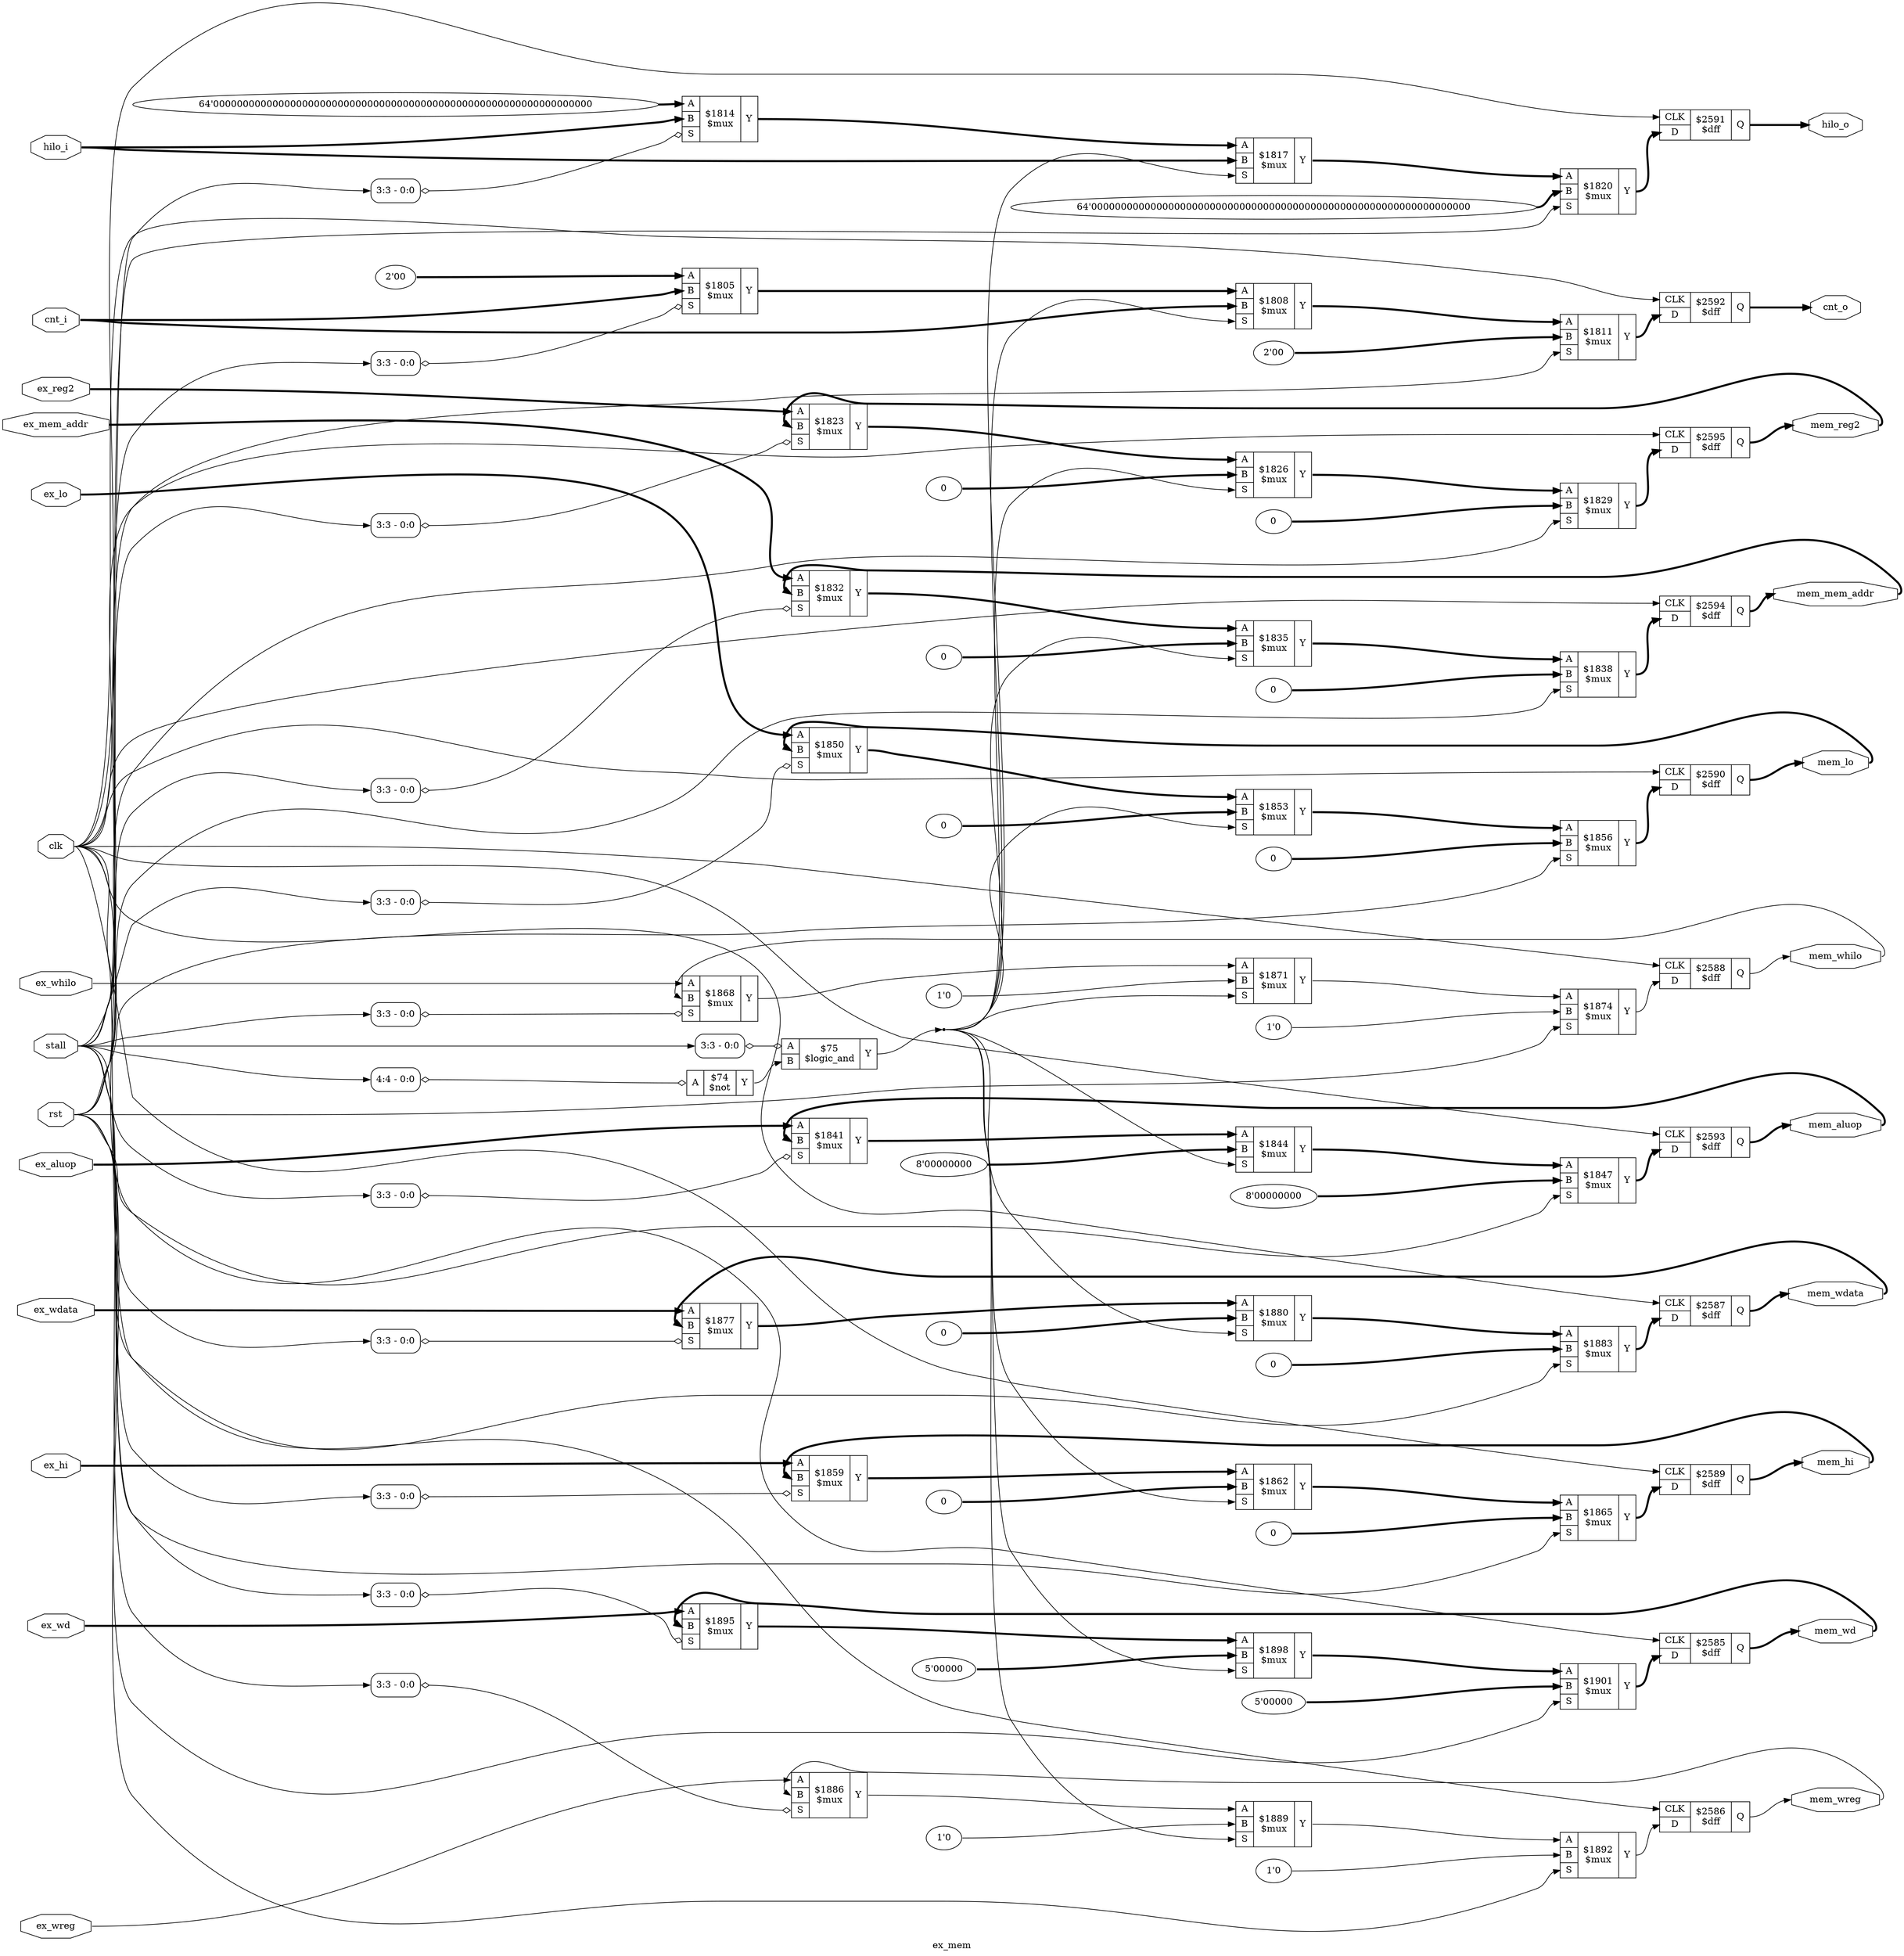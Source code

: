 digraph "ex_mem" {
label="ex_mem";
rankdir="LR";
remincross=true;
n36 [ shape=octagon, label="clk", color="black", fontcolor="black" ];
n37 [ shape=octagon, label="cnt_i", color="black", fontcolor="black" ];
n38 [ shape=octagon, label="cnt_o", color="black", fontcolor="black" ];
n39 [ shape=octagon, label="ex_aluop", color="black", fontcolor="black" ];
n40 [ shape=octagon, label="ex_hi", color="black", fontcolor="black" ];
n41 [ shape=octagon, label="ex_lo", color="black", fontcolor="black" ];
n42 [ shape=octagon, label="ex_mem_addr", color="black", fontcolor="black" ];
n43 [ shape=octagon, label="ex_reg2", color="black", fontcolor="black" ];
n44 [ shape=octagon, label="ex_wd", color="black", fontcolor="black" ];
n45 [ shape=octagon, label="ex_wdata", color="black", fontcolor="black" ];
n46 [ shape=octagon, label="ex_whilo", color="black", fontcolor="black" ];
n47 [ shape=octagon, label="ex_wreg", color="black", fontcolor="black" ];
n48 [ shape=octagon, label="hilo_i", color="black", fontcolor="black" ];
n49 [ shape=octagon, label="hilo_o", color="black", fontcolor="black" ];
n50 [ shape=octagon, label="mem_aluop", color="black", fontcolor="black" ];
n51 [ shape=octagon, label="mem_hi", color="black", fontcolor="black" ];
n52 [ shape=octagon, label="mem_lo", color="black", fontcolor="black" ];
n53 [ shape=octagon, label="mem_mem_addr", color="black", fontcolor="black" ];
n54 [ shape=octagon, label="mem_reg2", color="black", fontcolor="black" ];
n55 [ shape=octagon, label="mem_wd", color="black", fontcolor="black" ];
n56 [ shape=octagon, label="mem_wdata", color="black", fontcolor="black" ];
n57 [ shape=octagon, label="mem_whilo", color="black", fontcolor="black" ];
n58 [ shape=octagon, label="mem_wreg", color="black", fontcolor="black" ];
n59 [ shape=octagon, label="rst", color="black", fontcolor="black" ];
n60 [ shape=octagon, label="stall", color="black", fontcolor="black" ];
{ rank="source"; n36; n37; n39; n40; n41; n42; n43; n44; n45; n46; n47; n48; n59; n60;}
{ rank="sink"; n38; n49; n50; n51; n52; n53; n54; n55; n56; n57; n58;}
c63 [ shape=record, label="{{<p61> A}|$74\n$not|{<p62> Y}}" ];
x0 [ shape=record, style=rounded, label="<s0> 4:4 - 0:0 " ];
x0:e -> c63:p61:w [arrowhead=odiamond, arrowtail=odiamond, dir=both, color="black", label=""];
c65 [ shape=record, label="{{<p61> A|<p64> B}|$75\n$logic_and|{<p62> Y}}" ];
x1 [ shape=record, style=rounded, label="<s0> 3:3 - 0:0 " ];
x1:e -> c65:p61:w [arrowhead=odiamond, arrowtail=odiamond, dir=both, color="black", label=""];
c69 [ shape=record, label="{{<p66> CLK|<p67> D}|$2585\n$dff|{<p68> Q}}" ];
c70 [ shape=record, label="{{<p66> CLK|<p67> D}|$2586\n$dff|{<p68> Q}}" ];
c71 [ shape=record, label="{{<p66> CLK|<p67> D}|$2587\n$dff|{<p68> Q}}" ];
c72 [ shape=record, label="{{<p66> CLK|<p67> D}|$2588\n$dff|{<p68> Q}}" ];
c73 [ shape=record, label="{{<p66> CLK|<p67> D}|$2589\n$dff|{<p68> Q}}" ];
c74 [ shape=record, label="{{<p66> CLK|<p67> D}|$2590\n$dff|{<p68> Q}}" ];
c75 [ shape=record, label="{{<p66> CLK|<p67> D}|$2591\n$dff|{<p68> Q}}" ];
c76 [ shape=record, label="{{<p66> CLK|<p67> D}|$2592\n$dff|{<p68> Q}}" ];
c77 [ shape=record, label="{{<p66> CLK|<p67> D}|$2593\n$dff|{<p68> Q}}" ];
c78 [ shape=record, label="{{<p66> CLK|<p67> D}|$2594\n$dff|{<p68> Q}}" ];
c79 [ shape=record, label="{{<p66> CLK|<p67> D}|$2595\n$dff|{<p68> Q}}" ];
v2 [ label="2'00" ];
c81 [ shape=record, label="{{<p61> A|<p64> B|<p80> S}|$1805\n$mux|{<p62> Y}}" ];
x3 [ shape=record, style=rounded, label="<s0> 3:3 - 0:0 " ];
x3:e -> c81:p80:w [arrowhead=odiamond, arrowtail=odiamond, dir=both, color="black", label=""];
c82 [ shape=record, label="{{<p61> A|<p64> B|<p80> S}|$1808\n$mux|{<p62> Y}}" ];
v4 [ label="2'00" ];
c83 [ shape=record, label="{{<p61> A|<p64> B|<p80> S}|$1811\n$mux|{<p62> Y}}" ];
v5 [ label="64'0000000000000000000000000000000000000000000000000000000000000000" ];
c84 [ shape=record, label="{{<p61> A|<p64> B|<p80> S}|$1814\n$mux|{<p62> Y}}" ];
x6 [ shape=record, style=rounded, label="<s0> 3:3 - 0:0 " ];
x6:e -> c84:p80:w [arrowhead=odiamond, arrowtail=odiamond, dir=both, color="black", label=""];
c85 [ shape=record, label="{{<p61> A|<p64> B|<p80> S}|$1817\n$mux|{<p62> Y}}" ];
v7 [ label="64'0000000000000000000000000000000000000000000000000000000000000000" ];
c86 [ shape=record, label="{{<p61> A|<p64> B|<p80> S}|$1820\n$mux|{<p62> Y}}" ];
c87 [ shape=record, label="{{<p61> A|<p64> B|<p80> S}|$1823\n$mux|{<p62> Y}}" ];
x8 [ shape=record, style=rounded, label="<s0> 3:3 - 0:0 " ];
x8:e -> c87:p80:w [arrowhead=odiamond, arrowtail=odiamond, dir=both, color="black", label=""];
v9 [ label="0" ];
c88 [ shape=record, label="{{<p61> A|<p64> B|<p80> S}|$1826\n$mux|{<p62> Y}}" ];
v10 [ label="0" ];
c89 [ shape=record, label="{{<p61> A|<p64> B|<p80> S}|$1829\n$mux|{<p62> Y}}" ];
c90 [ shape=record, label="{{<p61> A|<p64> B|<p80> S}|$1832\n$mux|{<p62> Y}}" ];
x11 [ shape=record, style=rounded, label="<s0> 3:3 - 0:0 " ];
x11:e -> c90:p80:w [arrowhead=odiamond, arrowtail=odiamond, dir=both, color="black", label=""];
v12 [ label="0" ];
c91 [ shape=record, label="{{<p61> A|<p64> B|<p80> S}|$1835\n$mux|{<p62> Y}}" ];
v13 [ label="0" ];
c92 [ shape=record, label="{{<p61> A|<p64> B|<p80> S}|$1838\n$mux|{<p62> Y}}" ];
c93 [ shape=record, label="{{<p61> A|<p64> B|<p80> S}|$1841\n$mux|{<p62> Y}}" ];
x14 [ shape=record, style=rounded, label="<s0> 3:3 - 0:0 " ];
x14:e -> c93:p80:w [arrowhead=odiamond, arrowtail=odiamond, dir=both, color="black", label=""];
v15 [ label="8'00000000" ];
c94 [ shape=record, label="{{<p61> A|<p64> B|<p80> S}|$1844\n$mux|{<p62> Y}}" ];
v16 [ label="8'00000000" ];
c95 [ shape=record, label="{{<p61> A|<p64> B|<p80> S}|$1847\n$mux|{<p62> Y}}" ];
c96 [ shape=record, label="{{<p61> A|<p64> B|<p80> S}|$1850\n$mux|{<p62> Y}}" ];
x17 [ shape=record, style=rounded, label="<s0> 3:3 - 0:0 " ];
x17:e -> c96:p80:w [arrowhead=odiamond, arrowtail=odiamond, dir=both, color="black", label=""];
v18 [ label="0" ];
c97 [ shape=record, label="{{<p61> A|<p64> B|<p80> S}|$1853\n$mux|{<p62> Y}}" ];
v19 [ label="0" ];
c98 [ shape=record, label="{{<p61> A|<p64> B|<p80> S}|$1856\n$mux|{<p62> Y}}" ];
c99 [ shape=record, label="{{<p61> A|<p64> B|<p80> S}|$1859\n$mux|{<p62> Y}}" ];
x20 [ shape=record, style=rounded, label="<s0> 3:3 - 0:0 " ];
x20:e -> c99:p80:w [arrowhead=odiamond, arrowtail=odiamond, dir=both, color="black", label=""];
v21 [ label="0" ];
c100 [ shape=record, label="{{<p61> A|<p64> B|<p80> S}|$1862\n$mux|{<p62> Y}}" ];
v22 [ label="0" ];
c101 [ shape=record, label="{{<p61> A|<p64> B|<p80> S}|$1865\n$mux|{<p62> Y}}" ];
c102 [ shape=record, label="{{<p61> A|<p64> B|<p80> S}|$1868\n$mux|{<p62> Y}}" ];
x23 [ shape=record, style=rounded, label="<s0> 3:3 - 0:0 " ];
x23:e -> c102:p80:w [arrowhead=odiamond, arrowtail=odiamond, dir=both, color="black", label=""];
v24 [ label="1'0" ];
c103 [ shape=record, label="{{<p61> A|<p64> B|<p80> S}|$1871\n$mux|{<p62> Y}}" ];
v25 [ label="1'0" ];
c104 [ shape=record, label="{{<p61> A|<p64> B|<p80> S}|$1874\n$mux|{<p62> Y}}" ];
c105 [ shape=record, label="{{<p61> A|<p64> B|<p80> S}|$1877\n$mux|{<p62> Y}}" ];
x26 [ shape=record, style=rounded, label="<s0> 3:3 - 0:0 " ];
x26:e -> c105:p80:w [arrowhead=odiamond, arrowtail=odiamond, dir=both, color="black", label=""];
v27 [ label="0" ];
c106 [ shape=record, label="{{<p61> A|<p64> B|<p80> S}|$1880\n$mux|{<p62> Y}}" ];
v28 [ label="0" ];
c107 [ shape=record, label="{{<p61> A|<p64> B|<p80> S}|$1883\n$mux|{<p62> Y}}" ];
c108 [ shape=record, label="{{<p61> A|<p64> B|<p80> S}|$1886\n$mux|{<p62> Y}}" ];
x29 [ shape=record, style=rounded, label="<s0> 3:3 - 0:0 " ];
x29:e -> c108:p80:w [arrowhead=odiamond, arrowtail=odiamond, dir=both, color="black", label=""];
v30 [ label="1'0" ];
c109 [ shape=record, label="{{<p61> A|<p64> B|<p80> S}|$1889\n$mux|{<p62> Y}}" ];
v31 [ label="1'0" ];
c110 [ shape=record, label="{{<p61> A|<p64> B|<p80> S}|$1892\n$mux|{<p62> Y}}" ];
c111 [ shape=record, label="{{<p61> A|<p64> B|<p80> S}|$1895\n$mux|{<p62> Y}}" ];
x32 [ shape=record, style=rounded, label="<s0> 3:3 - 0:0 " ];
x32:e -> c111:p80:w [arrowhead=odiamond, arrowtail=odiamond, dir=both, color="black", label=""];
v33 [ label="5'00000" ];
c112 [ shape=record, label="{{<p61> A|<p64> B|<p80> S}|$1898\n$mux|{<p62> Y}}" ];
v34 [ label="5'00000" ];
c113 [ shape=record, label="{{<p61> A|<p64> B|<p80> S}|$1901\n$mux|{<p62> Y}}" ];
c83:p62:e -> c76:p67:w [color="black", style="setlinewidth(3)", label=""];
c104:p62:e -> c72:p67:w [color="black", label=""];
c110:p62:e -> c70:p67:w [color="black", label=""];
c63:p62:e -> c65:p64:w [color="black", label=""];
n13 [ shape=point ];
c65:p62:e -> n13:w [color="black", label=""];
n13:e -> c100:p80:w [color="black", label=""];
n13:e -> c103:p80:w [color="black", label=""];
n13:e -> c106:p80:w [color="black", label=""];
n13:e -> c109:p80:w [color="black", label=""];
n13:e -> c112:p80:w [color="black", label=""];
n13:e -> c82:p80:w [color="black", label=""];
n13:e -> c85:p80:w [color="black", label=""];
n13:e -> c88:p80:w [color="black", label=""];
n13:e -> c91:p80:w [color="black", label=""];
n13:e -> c94:p80:w [color="black", label=""];
n13:e -> c97:p80:w [color="black", label=""];
c81:p62:e -> c82:p61:w [color="black", style="setlinewidth(3)", label=""];
c82:p62:e -> c83:p61:w [color="black", style="setlinewidth(3)", label=""];
c84:p62:e -> c85:p61:w [color="black", style="setlinewidth(3)", label=""];
c85:p62:e -> c86:p61:w [color="black", style="setlinewidth(3)", label=""];
c87:p62:e -> c88:p61:w [color="black", style="setlinewidth(3)", label=""];
c88:p62:e -> c89:p61:w [color="black", style="setlinewidth(3)", label=""];
c86:p62:e -> c75:p67:w [color="black", style="setlinewidth(3)", label=""];
c90:p62:e -> c91:p61:w [color="black", style="setlinewidth(3)", label=""];
c91:p62:e -> c92:p61:w [color="black", style="setlinewidth(3)", label=""];
c93:p62:e -> c94:p61:w [color="black", style="setlinewidth(3)", label=""];
c94:p62:e -> c95:p61:w [color="black", style="setlinewidth(3)", label=""];
c96:p62:e -> c97:p61:w [color="black", style="setlinewidth(3)", label=""];
c97:p62:e -> c98:p61:w [color="black", style="setlinewidth(3)", label=""];
c99:p62:e -> c100:p61:w [color="black", style="setlinewidth(3)", label=""];
c100:p62:e -> c101:p61:w [color="black", style="setlinewidth(3)", label=""];
c102:p62:e -> c103:p61:w [color="black", label=""];
c103:p62:e -> c104:p61:w [color="black", label=""];
c95:p62:e -> c77:p67:w [color="black", style="setlinewidth(3)", label=""];
c105:p62:e -> c106:p61:w [color="black", style="setlinewidth(3)", label=""];
c106:p62:e -> c107:p61:w [color="black", style="setlinewidth(3)", label=""];
c108:p62:e -> c109:p61:w [color="black", label=""];
c109:p62:e -> c110:p61:w [color="black", label=""];
c111:p62:e -> c112:p61:w [color="black", style="setlinewidth(3)", label=""];
c112:p62:e -> c113:p61:w [color="black", style="setlinewidth(3)", label=""];
n36:e -> c69:p66:w [color="black", label=""];
n36:e -> c70:p66:w [color="black", label=""];
n36:e -> c71:p66:w [color="black", label=""];
n36:e -> c72:p66:w [color="black", label=""];
n36:e -> c73:p66:w [color="black", label=""];
n36:e -> c74:p66:w [color="black", label=""];
n36:e -> c75:p66:w [color="black", label=""];
n36:e -> c76:p66:w [color="black", label=""];
n36:e -> c77:p66:w [color="black", label=""];
n36:e -> c78:p66:w [color="black", label=""];
n36:e -> c79:p66:w [color="black", label=""];
n37:e -> c81:p64:w [color="black", style="setlinewidth(3)", label=""];
n37:e -> c82:p64:w [color="black", style="setlinewidth(3)", label=""];
c76:p68:e -> n38:w [color="black", style="setlinewidth(3)", label=""];
n39:e -> c93:p61:w [color="black", style="setlinewidth(3)", label=""];
c101:p62:e -> c73:p67:w [color="black", style="setlinewidth(3)", label=""];
n40:e -> c99:p61:w [color="black", style="setlinewidth(3)", label=""];
n41:e -> c96:p61:w [color="black", style="setlinewidth(3)", label=""];
n42:e -> c90:p61:w [color="black", style="setlinewidth(3)", label=""];
n43:e -> c87:p61:w [color="black", style="setlinewidth(3)", label=""];
n44:e -> c111:p61:w [color="black", style="setlinewidth(3)", label=""];
n45:e -> c105:p61:w [color="black", style="setlinewidth(3)", label=""];
n46:e -> c102:p61:w [color="black", label=""];
n47:e -> c108:p61:w [color="black", label=""];
n48:e -> c84:p64:w [color="black", style="setlinewidth(3)", label=""];
n48:e -> c85:p64:w [color="black", style="setlinewidth(3)", label=""];
c75:p68:e -> n49:w [color="black", style="setlinewidth(3)", label=""];
c98:p62:e -> c74:p67:w [color="black", style="setlinewidth(3)", label=""];
c77:p68:e -> n50:w [color="black", style="setlinewidth(3)", label=""];
n50:e -> c93:p64:w [color="black", style="setlinewidth(3)", label=""];
c73:p68:e -> n51:w [color="black", style="setlinewidth(3)", label=""];
n51:e -> c99:p64:w [color="black", style="setlinewidth(3)", label=""];
c74:p68:e -> n52:w [color="black", style="setlinewidth(3)", label=""];
n52:e -> c96:p64:w [color="black", style="setlinewidth(3)", label=""];
c78:p68:e -> n53:w [color="black", style="setlinewidth(3)", label=""];
n53:e -> c90:p64:w [color="black", style="setlinewidth(3)", label=""];
c79:p68:e -> n54:w [color="black", style="setlinewidth(3)", label=""];
n54:e -> c87:p64:w [color="black", style="setlinewidth(3)", label=""];
c69:p68:e -> n55:w [color="black", style="setlinewidth(3)", label=""];
n55:e -> c111:p64:w [color="black", style="setlinewidth(3)", label=""];
c71:p68:e -> n56:w [color="black", style="setlinewidth(3)", label=""];
n56:e -> c105:p64:w [color="black", style="setlinewidth(3)", label=""];
c72:p68:e -> n57:w [color="black", label=""];
n57:e -> c102:p64:w [color="black", label=""];
c70:p68:e -> n58:w [color="black", label=""];
n58:e -> c108:p64:w [color="black", label=""];
n59:e -> c101:p80:w [color="black", label=""];
n59:e -> c104:p80:w [color="black", label=""];
n59:e -> c107:p80:w [color="black", label=""];
n59:e -> c110:p80:w [color="black", label=""];
n59:e -> c113:p80:w [color="black", label=""];
n59:e -> c83:p80:w [color="black", label=""];
n59:e -> c86:p80:w [color="black", label=""];
n59:e -> c89:p80:w [color="black", label=""];
n59:e -> c92:p80:w [color="black", label=""];
n59:e -> c95:p80:w [color="black", label=""];
n59:e -> c98:p80:w [color="black", label=""];
c92:p62:e -> c78:p67:w [color="black", style="setlinewidth(3)", label=""];
n60:e -> x0:s0:w [color="black", label=""];
n60:e -> x11:s0:w [color="black", label=""];
n60:e -> x14:s0:w [color="black", label=""];
n60:e -> x17:s0:w [color="black", label=""];
n60:e -> x1:s0:w [color="black", label=""];
n60:e -> x20:s0:w [color="black", label=""];
n60:e -> x23:s0:w [color="black", label=""];
n60:e -> x26:s0:w [color="black", label=""];
n60:e -> x29:s0:w [color="black", label=""];
n60:e -> x32:s0:w [color="black", label=""];
n60:e -> x3:s0:w [color="black", label=""];
n60:e -> x6:s0:w [color="black", label=""];
n60:e -> x8:s0:w [color="black", label=""];
c89:p62:e -> c79:p67:w [color="black", style="setlinewidth(3)", label=""];
c113:p62:e -> c69:p67:w [color="black", style="setlinewidth(3)", label=""];
c107:p62:e -> c71:p67:w [color="black", style="setlinewidth(3)", label=""];
v10:e -> c89:p64:w [color="black", style="setlinewidth(3)", label=""];
v12:e -> c91:p64:w [color="black", style="setlinewidth(3)", label=""];
v13:e -> c92:p64:w [color="black", style="setlinewidth(3)", label=""];
v15:e -> c94:p64:w [color="black", style="setlinewidth(3)", label=""];
v16:e -> c95:p64:w [color="black", style="setlinewidth(3)", label=""];
v18:e -> c97:p64:w [color="black", style="setlinewidth(3)", label=""];
v19:e -> c98:p64:w [color="black", style="setlinewidth(3)", label=""];
v2:e -> c81:p61:w [color="black", style="setlinewidth(3)", label=""];
v21:e -> c100:p64:w [color="black", style="setlinewidth(3)", label=""];
v22:e -> c101:p64:w [color="black", style="setlinewidth(3)", label=""];
v24:e -> c103:p64:w [color="black", label=""];
v25:e -> c104:p64:w [color="black", label=""];
v27:e -> c106:p64:w [color="black", style="setlinewidth(3)", label=""];
v28:e -> c107:p64:w [color="black", style="setlinewidth(3)", label=""];
v30:e -> c109:p64:w [color="black", label=""];
v31:e -> c110:p64:w [color="black", label=""];
v33:e -> c112:p64:w [color="black", style="setlinewidth(3)", label=""];
v34:e -> c113:p64:w [color="black", style="setlinewidth(3)", label=""];
v4:e -> c83:p64:w [color="black", style="setlinewidth(3)", label=""];
v5:e -> c84:p61:w [color="black", style="setlinewidth(3)", label=""];
v7:e -> c86:p64:w [color="black", style="setlinewidth(3)", label=""];
v9:e -> c88:p64:w [color="black", style="setlinewidth(3)", label=""];
}
